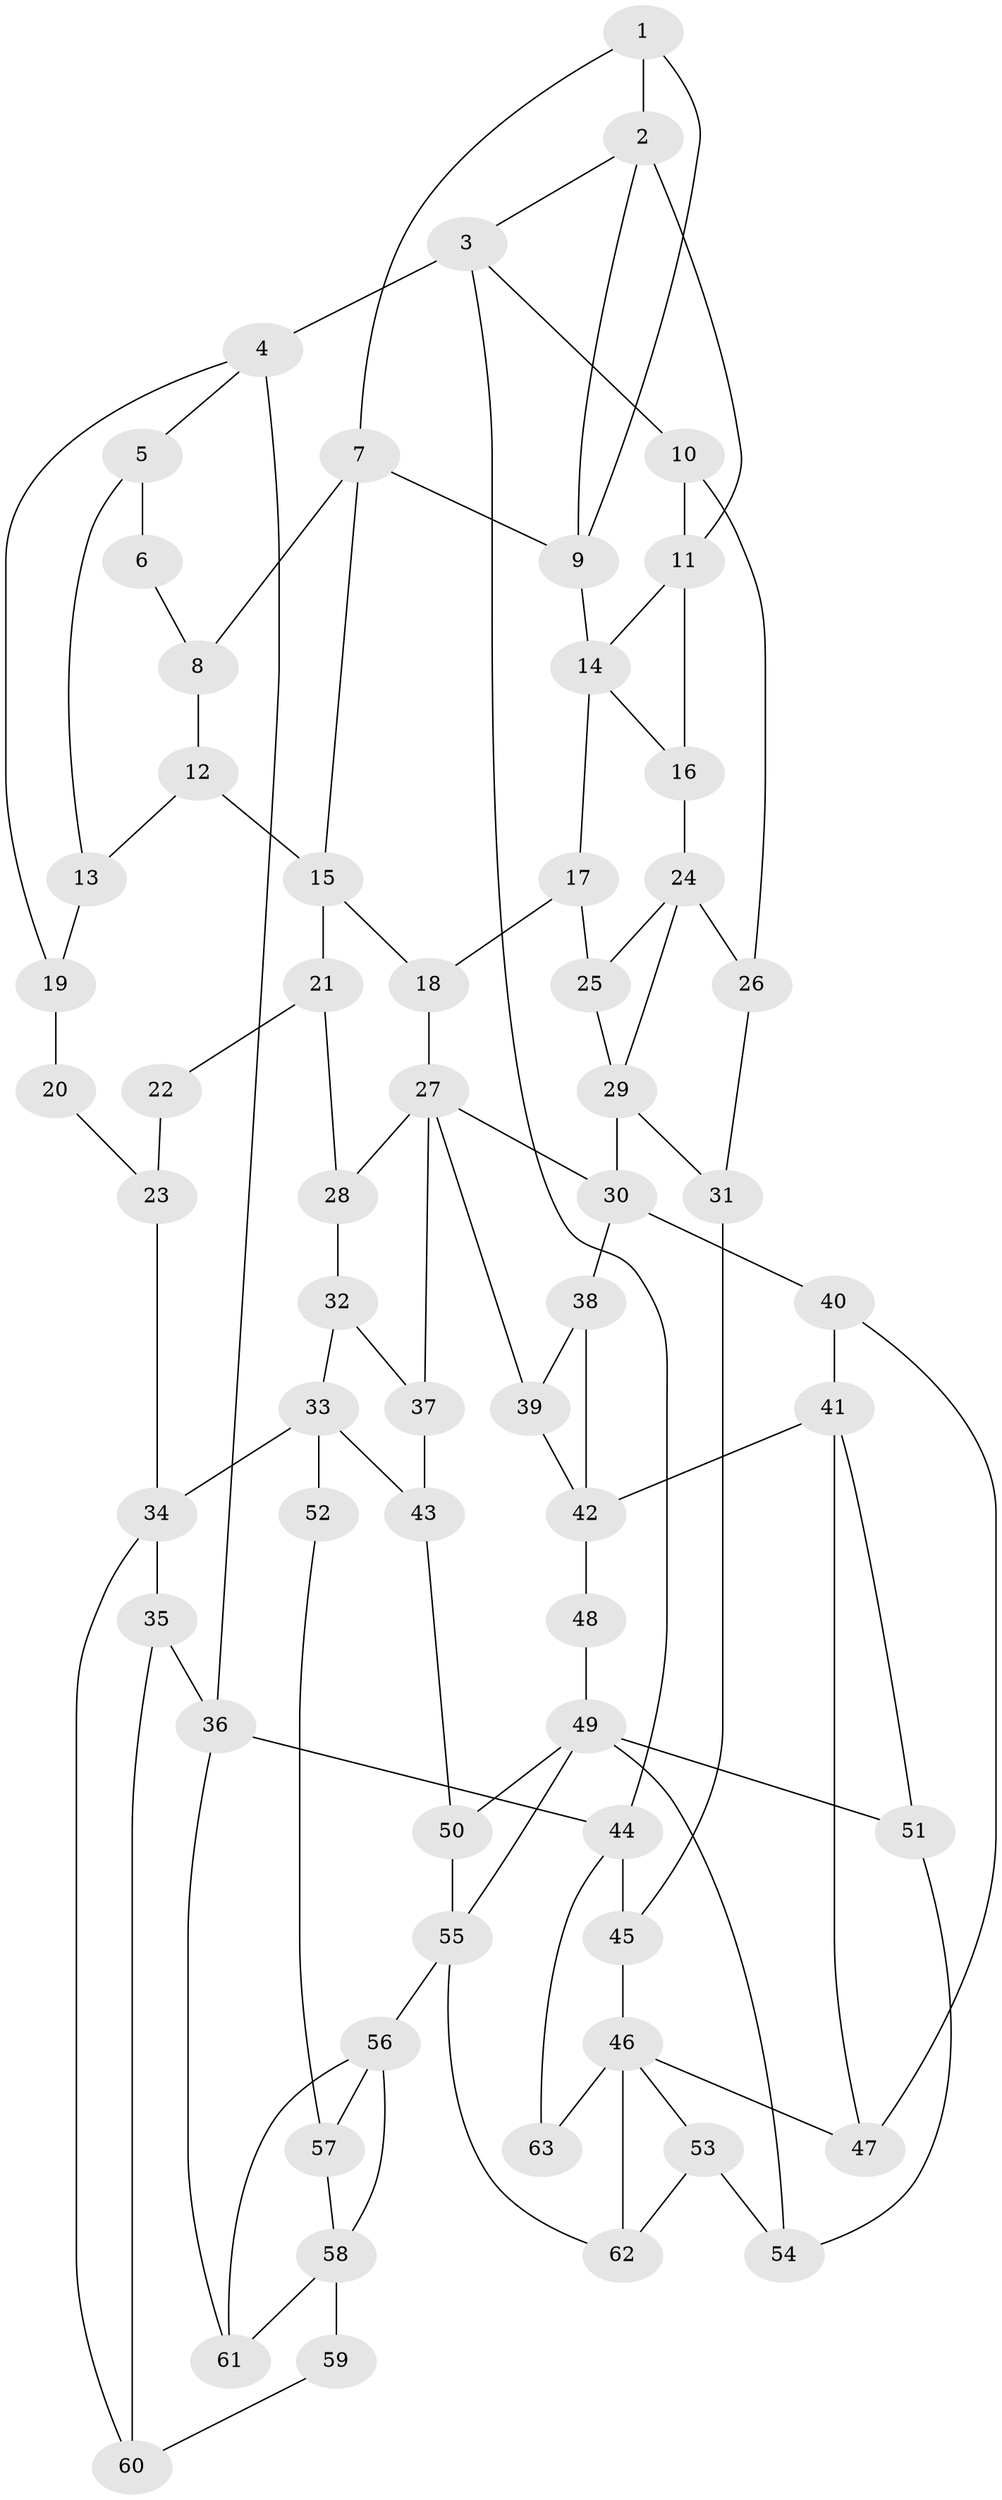 // original degree distribution, {3: 0.015873015873015872, 4: 0.20634920634920634, 6: 0.19047619047619047, 5: 0.5873015873015873}
// Generated by graph-tools (version 1.1) at 2025/38/03/09/25 02:38:37]
// undirected, 63 vertices, 104 edges
graph export_dot {
graph [start="1"]
  node [color=gray90,style=filled];
  1;
  2;
  3;
  4;
  5;
  6;
  7;
  8;
  9;
  10;
  11;
  12;
  13;
  14;
  15;
  16;
  17;
  18;
  19;
  20;
  21;
  22;
  23;
  24;
  25;
  26;
  27;
  28;
  29;
  30;
  31;
  32;
  33;
  34;
  35;
  36;
  37;
  38;
  39;
  40;
  41;
  42;
  43;
  44;
  45;
  46;
  47;
  48;
  49;
  50;
  51;
  52;
  53;
  54;
  55;
  56;
  57;
  58;
  59;
  60;
  61;
  62;
  63;
  1 -- 2 [weight=1.0];
  1 -- 7 [weight=1.0];
  1 -- 9 [weight=1.0];
  2 -- 3 [weight=1.0];
  2 -- 9 [weight=1.0];
  2 -- 11 [weight=2.0];
  3 -- 4 [weight=1.0];
  3 -- 10 [weight=1.0];
  3 -- 44 [weight=1.0];
  4 -- 5 [weight=1.0];
  4 -- 19 [weight=1.0];
  4 -- 36 [weight=1.0];
  5 -- 6 [weight=1.0];
  5 -- 13 [weight=1.0];
  6 -- 8 [weight=2.0];
  7 -- 8 [weight=2.0];
  7 -- 9 [weight=1.0];
  7 -- 15 [weight=1.0];
  8 -- 12 [weight=2.0];
  9 -- 14 [weight=1.0];
  10 -- 11 [weight=2.0];
  10 -- 26 [weight=1.0];
  11 -- 14 [weight=1.0];
  11 -- 16 [weight=1.0];
  12 -- 13 [weight=1.0];
  12 -- 15 [weight=2.0];
  13 -- 19 [weight=1.0];
  14 -- 16 [weight=1.0];
  14 -- 17 [weight=1.0];
  15 -- 18 [weight=1.0];
  15 -- 21 [weight=1.0];
  16 -- 24 [weight=2.0];
  17 -- 18 [weight=1.0];
  17 -- 25 [weight=1.0];
  18 -- 27 [weight=2.0];
  19 -- 20 [weight=4.0];
  20 -- 23 [weight=2.0];
  21 -- 22 [weight=1.0];
  21 -- 28 [weight=1.0];
  22 -- 23 [weight=2.0];
  23 -- 34 [weight=2.0];
  24 -- 25 [weight=1.0];
  24 -- 26 [weight=2.0];
  24 -- 29 [weight=1.0];
  25 -- 29 [weight=1.0];
  26 -- 31 [weight=1.0];
  27 -- 28 [weight=1.0];
  27 -- 30 [weight=1.0];
  27 -- 37 [weight=1.0];
  27 -- 39 [weight=1.0];
  28 -- 32 [weight=1.0];
  29 -- 30 [weight=2.0];
  29 -- 31 [weight=1.0];
  30 -- 38 [weight=1.0];
  30 -- 40 [weight=1.0];
  31 -- 45 [weight=1.0];
  32 -- 33 [weight=1.0];
  32 -- 37 [weight=1.0];
  33 -- 34 [weight=2.0];
  33 -- 43 [weight=1.0];
  33 -- 52 [weight=2.0];
  34 -- 35 [weight=1.0];
  34 -- 60 [weight=1.0];
  35 -- 36 [weight=1.0];
  35 -- 60 [weight=1.0];
  36 -- 44 [weight=1.0];
  36 -- 61 [weight=1.0];
  37 -- 43 [weight=1.0];
  38 -- 39 [weight=1.0];
  38 -- 42 [weight=1.0];
  39 -- 42 [weight=1.0];
  40 -- 41 [weight=1.0];
  40 -- 47 [weight=1.0];
  41 -- 42 [weight=2.0];
  41 -- 47 [weight=1.0];
  41 -- 51 [weight=2.0];
  42 -- 48 [weight=1.0];
  43 -- 50 [weight=1.0];
  44 -- 45 [weight=1.0];
  44 -- 63 [weight=1.0];
  45 -- 46 [weight=1.0];
  46 -- 47 [weight=1.0];
  46 -- 53 [weight=1.0];
  46 -- 62 [weight=1.0];
  46 -- 63 [weight=2.0];
  48 -- 49 [weight=2.0];
  49 -- 50 [weight=1.0];
  49 -- 51 [weight=1.0];
  49 -- 54 [weight=1.0];
  49 -- 55 [weight=1.0];
  50 -- 55 [weight=1.0];
  51 -- 54 [weight=1.0];
  52 -- 57 [weight=1.0];
  53 -- 54 [weight=1.0];
  53 -- 62 [weight=1.0];
  55 -- 56 [weight=2.0];
  55 -- 62 [weight=1.0];
  56 -- 57 [weight=1.0];
  56 -- 58 [weight=2.0];
  56 -- 61 [weight=1.0];
  57 -- 58 [weight=1.0];
  58 -- 59 [weight=2.0];
  58 -- 61 [weight=1.0];
  59 -- 60 [weight=1.0];
}
